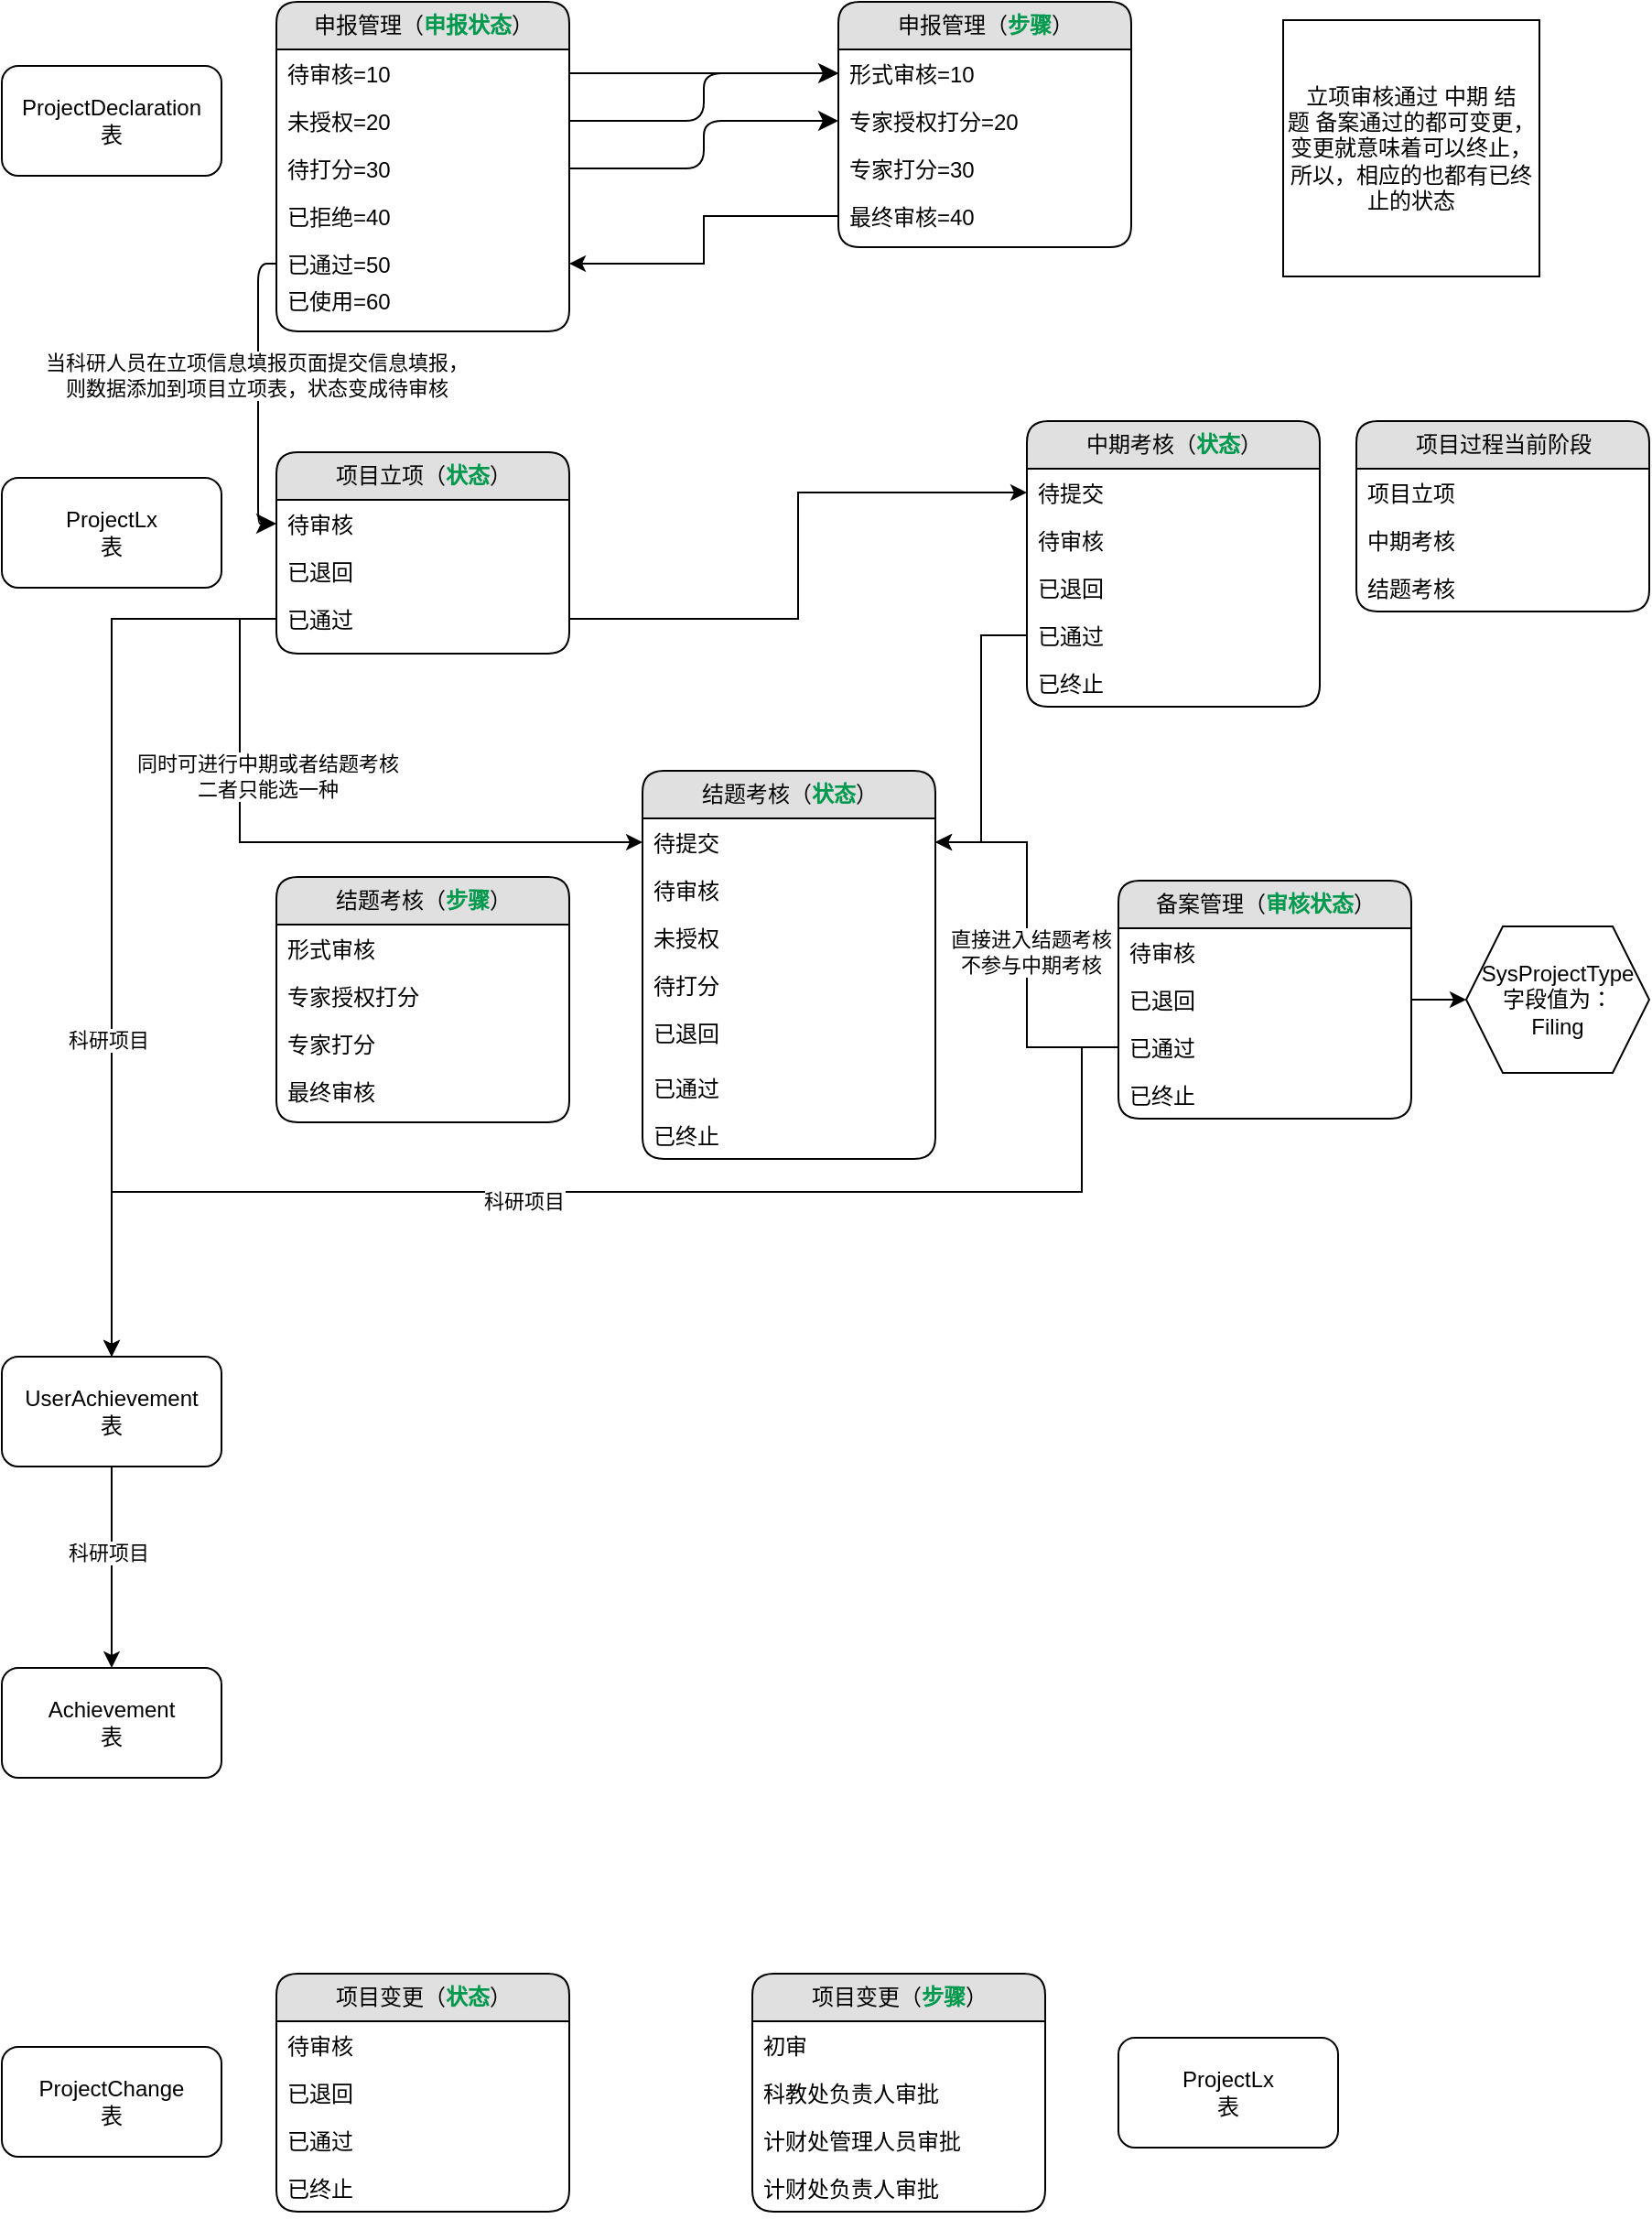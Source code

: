 <mxfile version="21.8.2" type="github">
  <diagram name="Page-1" id="b520641d-4fe3-3701-9064-5fc419738815">
    <mxGraphModel dx="1434" dy="790" grid="1" gridSize="10" guides="1" tooltips="1" connect="1" arrows="1" fold="1" page="1" pageScale="1" pageWidth="1100" pageHeight="850" background="none" math="0" shadow="0">
      <root>
        <mxCell id="0" />
        <mxCell id="1" parent="0" />
        <mxCell id="21ea969265ad0168-6" value="申报管理（&lt;b&gt;&lt;font color=&quot;#00994d&quot;&gt;申报状态&lt;/font&gt;&lt;/b&gt;）" style="swimlane;html=1;fontStyle=0;childLayout=stackLayout;horizontal=1;startSize=26;fillColor=#e0e0e0;horizontalStack=0;resizeParent=1;resizeLast=0;collapsible=1;marginBottom=0;swimlaneFillColor=#ffffff;align=center;rounded=1;shadow=0;comic=0;labelBackgroundColor=none;strokeWidth=1;fontFamily=Verdana;fontSize=12" parent="1" vertex="1">
          <mxGeometry x="160" y="20" width="160" height="180" as="geometry" />
        </mxCell>
        <mxCell id="21ea969265ad0168-7" value="待审核=10" style="text;html=1;strokeColor=none;fillColor=none;spacingLeft=4;spacingRight=4;whiteSpace=wrap;overflow=hidden;rotatable=0;points=[[0,0.5],[1,0.5]];portConstraint=eastwest;" parent="21ea969265ad0168-6" vertex="1">
          <mxGeometry y="26" width="160" height="26" as="geometry" />
        </mxCell>
        <mxCell id="21ea969265ad0168-8" value="未授权=20" style="text;html=1;strokeColor=none;fillColor=none;spacingLeft=4;spacingRight=4;whiteSpace=wrap;overflow=hidden;rotatable=0;points=[[0,0.5],[1,0.5]];portConstraint=eastwest;" parent="21ea969265ad0168-6" vertex="1">
          <mxGeometry y="52" width="160" height="26" as="geometry" />
        </mxCell>
        <mxCell id="21ea969265ad0168-9" value="待打分=30" style="text;html=1;strokeColor=none;fillColor=none;spacingLeft=4;spacingRight=4;whiteSpace=wrap;overflow=hidden;rotatable=0;points=[[0,0.5],[1,0.5]];portConstraint=eastwest;" parent="21ea969265ad0168-6" vertex="1">
          <mxGeometry y="78" width="160" height="26" as="geometry" />
        </mxCell>
        <mxCell id="sWXBHyWZkNC8p8cesHkv-3" value="已拒绝=40" style="text;html=1;strokeColor=none;fillColor=none;spacingLeft=4;spacingRight=4;whiteSpace=wrap;overflow=hidden;rotatable=0;points=[[0,0.5],[1,0.5]];portConstraint=eastwest;" parent="21ea969265ad0168-6" vertex="1">
          <mxGeometry y="104" width="160" height="26" as="geometry" />
        </mxCell>
        <mxCell id="sWXBHyWZkNC8p8cesHkv-4" value="已通过=50" style="text;html=1;strokeColor=none;fillColor=none;spacingLeft=4;spacingRight=4;whiteSpace=wrap;overflow=hidden;rotatable=0;points=[[0,0.5],[1,0.5]];portConstraint=eastwest;" parent="21ea969265ad0168-6" vertex="1">
          <mxGeometry y="130" width="160" height="26" as="geometry" />
        </mxCell>
        <mxCell id="21ea969265ad0168-10" value="申报管理（&lt;b&gt;&lt;font color=&quot;#00994d&quot;&gt;步骤&lt;/font&gt;&lt;/b&gt;）" style="swimlane;html=1;fontStyle=0;childLayout=stackLayout;horizontal=1;startSize=26;fillColor=#e0e0e0;horizontalStack=0;resizeParent=1;resizeLast=0;collapsible=1;marginBottom=0;swimlaneFillColor=#ffffff;align=center;rounded=1;shadow=0;comic=0;labelBackgroundColor=none;strokeWidth=1;fontFamily=Verdana;fontSize=12" parent="1" vertex="1">
          <mxGeometry x="467" y="20" width="160" height="134" as="geometry" />
        </mxCell>
        <mxCell id="21ea969265ad0168-11" value="形式审核=10" style="text;html=1;strokeColor=none;fillColor=none;spacingLeft=4;spacingRight=4;whiteSpace=wrap;overflow=hidden;rotatable=0;points=[[0,0.5],[1,0.5]];portConstraint=eastwest;" parent="21ea969265ad0168-10" vertex="1">
          <mxGeometry y="26" width="160" height="26" as="geometry" />
        </mxCell>
        <mxCell id="21ea969265ad0168-12" value="专家授权打分=20" style="text;html=1;strokeColor=none;fillColor=none;spacingLeft=4;spacingRight=4;whiteSpace=wrap;overflow=hidden;rotatable=0;points=[[0,0.5],[1,0.5]];portConstraint=eastwest;" parent="21ea969265ad0168-10" vertex="1">
          <mxGeometry y="52" width="160" height="26" as="geometry" />
        </mxCell>
        <mxCell id="21ea969265ad0168-52" value="专家打分=30" style="text;html=1;strokeColor=none;fillColor=none;spacingLeft=4;spacingRight=4;whiteSpace=wrap;overflow=hidden;rotatable=0;points=[[0,0.5],[1,0.5]];portConstraint=eastwest;" parent="21ea969265ad0168-10" vertex="1">
          <mxGeometry y="78" width="160" height="26" as="geometry" />
        </mxCell>
        <mxCell id="21ea969265ad0168-13" value="最终审核=40" style="text;html=1;strokeColor=none;fillColor=none;spacingLeft=4;spacingRight=4;whiteSpace=wrap;overflow=hidden;rotatable=0;points=[[0,0.5],[1,0.5]];portConstraint=eastwest;" parent="21ea969265ad0168-10" vertex="1">
          <mxGeometry y="104" width="160" height="26" as="geometry" />
        </mxCell>
        <mxCell id="21ea969265ad0168-40" style="edgeStyle=orthogonalEdgeStyle;html=1;exitX=0;exitY=0.5;entryX=0;entryY=0.5;labelBackgroundColor=none;startFill=0;startSize=8;endFill=1;endSize=8;fontFamily=Verdana;fontSize=12;entryDx=0;entryDy=0;" parent="21ea969265ad0168-10" source="21ea969265ad0168-11" target="21ea969265ad0168-11" edge="1">
          <mxGeometry relative="1" as="geometry" />
        </mxCell>
        <mxCell id="21ea969265ad0168-14" value="项目立项（&lt;b&gt;&lt;font color=&quot;#00994d&quot;&gt;状态&lt;/font&gt;&lt;/b&gt;）" style="swimlane;html=1;fontStyle=0;childLayout=stackLayout;horizontal=1;startSize=26;fillColor=#e0e0e0;horizontalStack=0;resizeParent=1;resizeLast=0;collapsible=1;marginBottom=0;swimlaneFillColor=#ffffff;align=center;rounded=1;shadow=0;comic=0;labelBackgroundColor=none;strokeWidth=1;fontFamily=Verdana;fontSize=12" parent="1" vertex="1">
          <mxGeometry x="160" y="266" width="160" height="110" as="geometry" />
        </mxCell>
        <mxCell id="21ea969265ad0168-15" value="待审核" style="text;html=1;strokeColor=none;fillColor=none;spacingLeft=4;spacingRight=4;whiteSpace=wrap;overflow=hidden;rotatable=0;points=[[0,0.5],[1,0.5]];portConstraint=eastwest;" parent="21ea969265ad0168-14" vertex="1">
          <mxGeometry y="26" width="160" height="26" as="geometry" />
        </mxCell>
        <mxCell id="21ea969265ad0168-16" value="已退回" style="text;html=1;strokeColor=none;fillColor=none;spacingLeft=4;spacingRight=4;whiteSpace=wrap;overflow=hidden;rotatable=0;points=[[0,0.5],[1,0.5]];portConstraint=eastwest;" parent="21ea969265ad0168-14" vertex="1">
          <mxGeometry y="52" width="160" height="26" as="geometry" />
        </mxCell>
        <mxCell id="21ea969265ad0168-17" value="已通过" style="text;html=1;strokeColor=none;fillColor=none;spacingLeft=4;spacingRight=4;whiteSpace=wrap;overflow=hidden;rotatable=0;points=[[0,0.5],[1,0.5]];portConstraint=eastwest;" parent="21ea969265ad0168-14" vertex="1">
          <mxGeometry y="78" width="160" height="26" as="geometry" />
        </mxCell>
        <mxCell id="21ea969265ad0168-22" value="中期考核（&lt;b&gt;&lt;font color=&quot;#00994d&quot;&gt;状态&lt;/font&gt;&lt;/b&gt;）" style="swimlane;html=1;fontStyle=0;childLayout=stackLayout;horizontal=1;startSize=26;fillColor=#e0e0e0;horizontalStack=0;resizeParent=1;resizeLast=0;collapsible=1;marginBottom=0;swimlaneFillColor=#ffffff;align=center;rounded=1;shadow=0;comic=0;labelBackgroundColor=none;strokeWidth=1;fontFamily=Verdana;fontSize=12" parent="1" vertex="1">
          <mxGeometry x="570" y="249" width="160" height="156" as="geometry" />
        </mxCell>
        <mxCell id="21ea969265ad0168-23" value="待提交" style="text;html=1;strokeColor=none;fillColor=none;spacingLeft=4;spacingRight=4;whiteSpace=wrap;overflow=hidden;rotatable=0;points=[[0,0.5],[1,0.5]];portConstraint=eastwest;" parent="21ea969265ad0168-22" vertex="1">
          <mxGeometry y="26" width="160" height="26" as="geometry" />
        </mxCell>
        <mxCell id="21ea969265ad0168-24" value="待审核" style="text;html=1;strokeColor=none;fillColor=none;spacingLeft=4;spacingRight=4;whiteSpace=wrap;overflow=hidden;rotatable=0;points=[[0,0.5],[1,0.5]];portConstraint=eastwest;" parent="21ea969265ad0168-22" vertex="1">
          <mxGeometry y="52" width="160" height="26" as="geometry" />
        </mxCell>
        <mxCell id="sWXBHyWZkNC8p8cesHkv-10" value="已退回" style="text;html=1;strokeColor=none;fillColor=none;spacingLeft=4;spacingRight=4;whiteSpace=wrap;overflow=hidden;rotatable=0;points=[[0,0.5],[1,0.5]];portConstraint=eastwest;" parent="21ea969265ad0168-22" vertex="1">
          <mxGeometry y="78" width="160" height="26" as="geometry" />
        </mxCell>
        <mxCell id="sWXBHyWZkNC8p8cesHkv-11" value="已通过" style="text;html=1;strokeColor=none;fillColor=none;spacingLeft=4;spacingRight=4;whiteSpace=wrap;overflow=hidden;rotatable=0;points=[[0,0.5],[1,0.5]];portConstraint=eastwest;" parent="21ea969265ad0168-22" vertex="1">
          <mxGeometry y="104" width="160" height="26" as="geometry" />
        </mxCell>
        <mxCell id="sWXBHyWZkNC8p8cesHkv-12" value="已终止" style="text;html=1;strokeColor=none;fillColor=none;spacingLeft=4;spacingRight=4;whiteSpace=wrap;overflow=hidden;rotatable=0;points=[[0,0.5],[1,0.5]];portConstraint=eastwest;" parent="21ea969265ad0168-22" vertex="1">
          <mxGeometry y="130" width="160" height="26" as="geometry" />
        </mxCell>
        <mxCell id="21ea969265ad0168-36" style="edgeStyle=orthogonalEdgeStyle;html=1;labelBackgroundColor=none;startFill=0;startSize=8;endFill=1;endSize=8;fontFamily=Verdana;fontSize=12;exitX=0;exitY=0.5;exitDx=0;exitDy=0;entryX=0;entryY=0.5;entryDx=0;entryDy=0;" parent="1" source="sWXBHyWZkNC8p8cesHkv-4" target="21ea969265ad0168-15" edge="1">
          <mxGeometry relative="1" as="geometry" />
        </mxCell>
        <mxCell id="sWXBHyWZkNC8p8cesHkv-16" value="当科研人员在立项信息填报页面提交信息填报，&lt;br&gt;则数据添加到项目立项表，状态变成待审核" style="edgeLabel;html=1;align=center;verticalAlign=middle;resizable=0;points=[];" parent="21ea969265ad0168-36" vertex="1" connectable="0">
          <mxGeometry x="-0.123" y="-1" relative="1" as="geometry">
            <mxPoint as="offset" />
          </mxGeometry>
        </mxCell>
        <mxCell id="21ea969265ad0168-39" style="edgeStyle=orthogonalEdgeStyle;html=1;entryX=0;entryY=0.5;labelBackgroundColor=none;startFill=0;startSize=8;endFill=1;endSize=8;fontFamily=Verdana;fontSize=12;exitX=1;exitY=0.5;entryDx=0;entryDy=0;" parent="1" source="21ea969265ad0168-8" target="21ea969265ad0168-11" edge="1">
          <mxGeometry relative="1" as="geometry">
            <Array as="points" />
          </mxGeometry>
        </mxCell>
        <mxCell id="21ea969265ad0168-41" style="edgeStyle=orthogonalEdgeStyle;html=1;exitX=1;exitY=0.5;entryX=0;entryY=0.5;labelBackgroundColor=none;startFill=0;startSize=8;endFill=1;endSize=8;fontFamily=Verdana;fontSize=12;entryDx=0;entryDy=0;" parent="1" source="21ea969265ad0168-9" target="21ea969265ad0168-12" edge="1">
          <mxGeometry relative="1" as="geometry" />
        </mxCell>
        <mxCell id="sWXBHyWZkNC8p8cesHkv-5" style="edgeStyle=orthogonalEdgeStyle;rounded=0;orthogonalLoop=1;jettySize=auto;html=1;exitX=1;exitY=0.5;exitDx=0;exitDy=0;entryX=0;entryY=0.5;entryDx=0;entryDy=0;" parent="1" source="21ea969265ad0168-7" target="21ea969265ad0168-11" edge="1">
          <mxGeometry relative="1" as="geometry" />
        </mxCell>
        <mxCell id="sWXBHyWZkNC8p8cesHkv-6" value="备案管理（&lt;b&gt;&lt;font color=&quot;#00994d&quot;&gt;审核&lt;/font&gt;&lt;/b&gt;&lt;b style=&quot;border-color: var(--border-color);&quot;&gt;&lt;font style=&quot;border-color: var(--border-color);&quot; color=&quot;#00994d&quot;&gt;状态&lt;/font&gt;&lt;/b&gt;）" style="swimlane;html=1;fontStyle=0;childLayout=stackLayout;horizontal=1;startSize=26;fillColor=#e0e0e0;horizontalStack=0;resizeParent=1;resizeLast=0;collapsible=1;marginBottom=0;swimlaneFillColor=#ffffff;align=center;rounded=1;shadow=0;comic=0;labelBackgroundColor=none;strokeWidth=1;fontFamily=Verdana;fontSize=12" parent="1" vertex="1">
          <mxGeometry x="620" y="500" width="160" height="130" as="geometry" />
        </mxCell>
        <mxCell id="sWXBHyWZkNC8p8cesHkv-7" value="待审核" style="text;html=1;strokeColor=none;fillColor=none;spacingLeft=4;spacingRight=4;whiteSpace=wrap;overflow=hidden;rotatable=0;points=[[0,0.5],[1,0.5]];portConstraint=eastwest;" parent="sWXBHyWZkNC8p8cesHkv-6" vertex="1">
          <mxGeometry y="26" width="160" height="26" as="geometry" />
        </mxCell>
        <mxCell id="sWXBHyWZkNC8p8cesHkv-8" value="已退回" style="text;html=1;strokeColor=none;fillColor=none;spacingLeft=4;spacingRight=4;whiteSpace=wrap;overflow=hidden;rotatable=0;points=[[0,0.5],[1,0.5]];portConstraint=eastwest;" parent="sWXBHyWZkNC8p8cesHkv-6" vertex="1">
          <mxGeometry y="52" width="160" height="26" as="geometry" />
        </mxCell>
        <mxCell id="sWXBHyWZkNC8p8cesHkv-9" value="已通过" style="text;html=1;strokeColor=none;fillColor=none;spacingLeft=4;spacingRight=4;whiteSpace=wrap;overflow=hidden;rotatable=0;points=[[0,0.5],[1,0.5]];portConstraint=eastwest;" parent="sWXBHyWZkNC8p8cesHkv-6" vertex="1">
          <mxGeometry y="78" width="160" height="26" as="geometry" />
        </mxCell>
        <mxCell id="sWXBHyWZkNC8p8cesHkv-69" value="已终止" style="text;html=1;strokeColor=none;fillColor=none;spacingLeft=4;spacingRight=4;whiteSpace=wrap;overflow=hidden;rotatable=0;points=[[0,0.5],[1,0.5]];portConstraint=eastwest;" parent="sWXBHyWZkNC8p8cesHkv-6" vertex="1">
          <mxGeometry y="104" width="160" height="26" as="geometry" />
        </mxCell>
        <mxCell id="sWXBHyWZkNC8p8cesHkv-13" value="ProjectDeclaration&lt;br&gt;表" style="rounded=1;whiteSpace=wrap;html=1;" parent="1" vertex="1">
          <mxGeometry x="10" y="55" width="120" height="60" as="geometry" />
        </mxCell>
        <mxCell id="sWXBHyWZkNC8p8cesHkv-15" value="ProjectLx&lt;br&gt;表" style="rounded=1;whiteSpace=wrap;html=1;" parent="1" vertex="1">
          <mxGeometry x="10" y="280" width="120" height="60" as="geometry" />
        </mxCell>
        <mxCell id="sWXBHyWZkNC8p8cesHkv-21" value="SysProjectType&lt;br&gt;字段值为：&lt;br&gt;Filing" style="shape=hexagon;perimeter=hexagonPerimeter2;whiteSpace=wrap;html=1;fixedSize=1;" parent="1" vertex="1">
          <mxGeometry x="810" y="525" width="100" height="80" as="geometry" />
        </mxCell>
        <mxCell id="sWXBHyWZkNC8p8cesHkv-22" style="edgeStyle=orthogonalEdgeStyle;rounded=0;orthogonalLoop=1;jettySize=auto;html=1;exitX=1;exitY=0.5;exitDx=0;exitDy=0;entryX=0;entryY=0.5;entryDx=0;entryDy=0;" parent="1" source="sWXBHyWZkNC8p8cesHkv-8" target="sWXBHyWZkNC8p8cesHkv-21" edge="1">
          <mxGeometry relative="1" as="geometry" />
        </mxCell>
        <mxCell id="sWXBHyWZkNC8p8cesHkv-23" style="edgeStyle=orthogonalEdgeStyle;rounded=0;orthogonalLoop=1;jettySize=auto;html=1;exitX=0;exitY=0.5;exitDx=0;exitDy=0;entryX=1;entryY=0.5;entryDx=0;entryDy=0;" parent="1" source="21ea969265ad0168-13" target="sWXBHyWZkNC8p8cesHkv-4" edge="1">
          <mxGeometry relative="1" as="geometry" />
        </mxCell>
        <mxCell id="sWXBHyWZkNC8p8cesHkv-24" value="立项审核通过&amp;nbsp;中期&amp;nbsp;结题&amp;nbsp;备案通过的都可变更，变更就意味着可以终止，所以，相应的也都有已终止的状态" style="whiteSpace=wrap;html=1;aspect=fixed;" parent="1" vertex="1">
          <mxGeometry x="710" y="30" width="140" height="140" as="geometry" />
        </mxCell>
        <mxCell id="sWXBHyWZkNC8p8cesHkv-25" value="结题考核（&lt;b&gt;&lt;font color=&quot;#00994d&quot;&gt;状态&lt;/font&gt;&lt;/b&gt;）" style="swimlane;html=1;fontStyle=0;childLayout=stackLayout;horizontal=1;startSize=26;fillColor=#e0e0e0;horizontalStack=0;resizeParent=1;resizeLast=0;collapsible=1;marginBottom=0;swimlaneFillColor=#ffffff;align=center;rounded=1;shadow=0;comic=0;labelBackgroundColor=none;strokeWidth=1;fontFamily=Verdana;fontSize=12" parent="1" vertex="1">
          <mxGeometry x="360" y="440" width="160" height="212" as="geometry" />
        </mxCell>
        <mxCell id="sWXBHyWZkNC8p8cesHkv-26" value="待提交" style="text;html=1;strokeColor=none;fillColor=none;spacingLeft=4;spacingRight=4;whiteSpace=wrap;overflow=hidden;rotatable=0;points=[[0,0.5],[1,0.5]];portConstraint=eastwest;" parent="sWXBHyWZkNC8p8cesHkv-25" vertex="1">
          <mxGeometry y="26" width="160" height="26" as="geometry" />
        </mxCell>
        <mxCell id="sWXBHyWZkNC8p8cesHkv-27" value="待审核" style="text;html=1;strokeColor=none;fillColor=none;spacingLeft=4;spacingRight=4;whiteSpace=wrap;overflow=hidden;rotatable=0;points=[[0,0.5],[1,0.5]];portConstraint=eastwest;" parent="sWXBHyWZkNC8p8cesHkv-25" vertex="1">
          <mxGeometry y="52" width="160" height="26" as="geometry" />
        </mxCell>
        <mxCell id="sWXBHyWZkNC8p8cesHkv-28" value="未授权" style="text;html=1;strokeColor=none;fillColor=none;spacingLeft=4;spacingRight=4;whiteSpace=wrap;overflow=hidden;rotatable=0;points=[[0,0.5],[1,0.5]];portConstraint=eastwest;" parent="sWXBHyWZkNC8p8cesHkv-25" vertex="1">
          <mxGeometry y="78" width="160" height="26" as="geometry" />
        </mxCell>
        <mxCell id="sWXBHyWZkNC8p8cesHkv-29" value="待打分" style="text;html=1;strokeColor=none;fillColor=none;spacingLeft=4;spacingRight=4;whiteSpace=wrap;overflow=hidden;rotatable=0;points=[[0,0.5],[1,0.5]];portConstraint=eastwest;" parent="sWXBHyWZkNC8p8cesHkv-25" vertex="1">
          <mxGeometry y="104" width="160" height="26" as="geometry" />
        </mxCell>
        <mxCell id="sWXBHyWZkNC8p8cesHkv-30" value="已退回" style="text;html=1;strokeColor=none;fillColor=none;spacingLeft=4;spacingRight=4;whiteSpace=wrap;overflow=hidden;rotatable=0;points=[[0,0.5],[1,0.5]];portConstraint=eastwest;" parent="sWXBHyWZkNC8p8cesHkv-25" vertex="1">
          <mxGeometry y="130" width="160" height="30" as="geometry" />
        </mxCell>
        <mxCell id="sWXBHyWZkNC8p8cesHkv-33" value="已通过" style="text;html=1;strokeColor=none;fillColor=none;spacingLeft=4;spacingRight=4;whiteSpace=wrap;overflow=hidden;rotatable=0;points=[[0,0.5],[1,0.5]];portConstraint=eastwest;" parent="sWXBHyWZkNC8p8cesHkv-25" vertex="1">
          <mxGeometry y="160" width="160" height="26" as="geometry" />
        </mxCell>
        <mxCell id="sWXBHyWZkNC8p8cesHkv-34" value="已终止" style="text;html=1;strokeColor=none;fillColor=none;spacingLeft=4;spacingRight=4;whiteSpace=wrap;overflow=hidden;rotatable=0;points=[[0,0.5],[1,0.5]];portConstraint=eastwest;" parent="sWXBHyWZkNC8p8cesHkv-25" vertex="1">
          <mxGeometry y="186" width="160" height="26" as="geometry" />
        </mxCell>
        <mxCell id="sWXBHyWZkNC8p8cesHkv-32" style="edgeStyle=orthogonalEdgeStyle;rounded=0;orthogonalLoop=1;jettySize=auto;html=1;exitX=1;exitY=0.5;exitDx=0;exitDy=0;entryX=0;entryY=0.5;entryDx=0;entryDy=0;" parent="1" source="21ea969265ad0168-17" target="21ea969265ad0168-23" edge="1">
          <mxGeometry relative="1" as="geometry" />
        </mxCell>
        <mxCell id="sWXBHyWZkNC8p8cesHkv-35" style="edgeStyle=orthogonalEdgeStyle;rounded=0;orthogonalLoop=1;jettySize=auto;html=1;exitX=0;exitY=0.5;exitDx=0;exitDy=0;entryX=0;entryY=0.5;entryDx=0;entryDy=0;" parent="1" source="21ea969265ad0168-17" target="sWXBHyWZkNC8p8cesHkv-26" edge="1">
          <mxGeometry relative="1" as="geometry" />
        </mxCell>
        <mxCell id="sWXBHyWZkNC8p8cesHkv-39" value="同时可进行中期或者结题考核&lt;br&gt;二者只能选一种" style="edgeLabel;html=1;align=center;verticalAlign=middle;resizable=0;points=[];" parent="sWXBHyWZkNC8p8cesHkv-35" vertex="1" connectable="0">
          <mxGeometry x="-0.136" relative="1" as="geometry">
            <mxPoint y="-36" as="offset" />
          </mxGeometry>
        </mxCell>
        <mxCell id="sWXBHyWZkNC8p8cesHkv-36" style="edgeStyle=orthogonalEdgeStyle;rounded=0;orthogonalLoop=1;jettySize=auto;html=1;exitX=0;exitY=0.5;exitDx=0;exitDy=0;entryX=1;entryY=0.5;entryDx=0;entryDy=0;" parent="1" source="sWXBHyWZkNC8p8cesHkv-11" target="sWXBHyWZkNC8p8cesHkv-26" edge="1">
          <mxGeometry relative="1" as="geometry" />
        </mxCell>
        <mxCell id="sWXBHyWZkNC8p8cesHkv-37" style="edgeStyle=orthogonalEdgeStyle;rounded=0;orthogonalLoop=1;jettySize=auto;html=1;exitX=0;exitY=0.5;exitDx=0;exitDy=0;entryX=1;entryY=0.5;entryDx=0;entryDy=0;" parent="1" source="sWXBHyWZkNC8p8cesHkv-9" target="sWXBHyWZkNC8p8cesHkv-26" edge="1">
          <mxGeometry relative="1" as="geometry" />
        </mxCell>
        <mxCell id="sWXBHyWZkNC8p8cesHkv-38" value="直接进入结题考核&lt;br&gt;不参与中期考核" style="edgeLabel;html=1;align=center;verticalAlign=middle;resizable=0;points=[];" parent="sWXBHyWZkNC8p8cesHkv-37" vertex="1" connectable="0">
          <mxGeometry x="-0.04" y="-2" relative="1" as="geometry">
            <mxPoint as="offset" />
          </mxGeometry>
        </mxCell>
        <mxCell id="sWXBHyWZkNC8p8cesHkv-41" value="结题考核（&lt;b&gt;&lt;font color=&quot;#00994d&quot;&gt;步骤&lt;/font&gt;&lt;/b&gt;）" style="swimlane;html=1;fontStyle=0;childLayout=stackLayout;horizontal=1;startSize=26;fillColor=#e0e0e0;horizontalStack=0;resizeParent=1;resizeLast=0;collapsible=1;marginBottom=0;swimlaneFillColor=#ffffff;align=center;rounded=1;shadow=0;comic=0;labelBackgroundColor=none;strokeWidth=1;fontFamily=Verdana;fontSize=12" parent="1" vertex="1">
          <mxGeometry x="160" y="498" width="160" height="134" as="geometry" />
        </mxCell>
        <mxCell id="sWXBHyWZkNC8p8cesHkv-42" value="形式审核" style="text;html=1;strokeColor=none;fillColor=none;spacingLeft=4;spacingRight=4;whiteSpace=wrap;overflow=hidden;rotatable=0;points=[[0,0.5],[1,0.5]];portConstraint=eastwest;" parent="sWXBHyWZkNC8p8cesHkv-41" vertex="1">
          <mxGeometry y="26" width="160" height="26" as="geometry" />
        </mxCell>
        <mxCell id="sWXBHyWZkNC8p8cesHkv-43" value="专家授权打分" style="text;html=1;strokeColor=none;fillColor=none;spacingLeft=4;spacingRight=4;whiteSpace=wrap;overflow=hidden;rotatable=0;points=[[0,0.5],[1,0.5]];portConstraint=eastwest;" parent="sWXBHyWZkNC8p8cesHkv-41" vertex="1">
          <mxGeometry y="52" width="160" height="26" as="geometry" />
        </mxCell>
        <mxCell id="sWXBHyWZkNC8p8cesHkv-44" value="专家打分" style="text;html=1;strokeColor=none;fillColor=none;spacingLeft=4;spacingRight=4;whiteSpace=wrap;overflow=hidden;rotatable=0;points=[[0,0.5],[1,0.5]];portConstraint=eastwest;" parent="sWXBHyWZkNC8p8cesHkv-41" vertex="1">
          <mxGeometry y="78" width="160" height="26" as="geometry" />
        </mxCell>
        <mxCell id="sWXBHyWZkNC8p8cesHkv-45" value="最终审核" style="text;html=1;strokeColor=none;fillColor=none;spacingLeft=4;spacingRight=4;whiteSpace=wrap;overflow=hidden;rotatable=0;points=[[0,0.5],[1,0.5]];portConstraint=eastwest;" parent="sWXBHyWZkNC8p8cesHkv-41" vertex="1">
          <mxGeometry y="104" width="160" height="26" as="geometry" />
        </mxCell>
        <mxCell id="sWXBHyWZkNC8p8cesHkv-46" style="edgeStyle=orthogonalEdgeStyle;html=1;exitX=0;exitY=0.5;entryX=0;entryY=0.5;labelBackgroundColor=none;startFill=0;startSize=8;endFill=1;endSize=8;fontFamily=Verdana;fontSize=12;entryDx=0;entryDy=0;" parent="sWXBHyWZkNC8p8cesHkv-41" source="sWXBHyWZkNC8p8cesHkv-42" target="sWXBHyWZkNC8p8cesHkv-42" edge="1">
          <mxGeometry relative="1" as="geometry" />
        </mxCell>
        <mxCell id="sWXBHyWZkNC8p8cesHkv-47" value="项目变更（&lt;b&gt;&lt;font color=&quot;#00994d&quot;&gt;状态&lt;/font&gt;&lt;/b&gt;）" style="swimlane;html=1;fontStyle=0;childLayout=stackLayout;horizontal=1;startSize=26;fillColor=#e0e0e0;horizontalStack=0;resizeParent=1;resizeLast=0;collapsible=1;marginBottom=0;swimlaneFillColor=#ffffff;align=center;rounded=1;shadow=0;comic=0;labelBackgroundColor=none;strokeWidth=1;fontFamily=Verdana;fontSize=12" parent="1" vertex="1">
          <mxGeometry x="160" y="1097" width="160" height="130" as="geometry" />
        </mxCell>
        <mxCell id="sWXBHyWZkNC8p8cesHkv-49" value="待审核" style="text;html=1;strokeColor=none;fillColor=none;spacingLeft=4;spacingRight=4;whiteSpace=wrap;overflow=hidden;rotatable=0;points=[[0,0.5],[1,0.5]];portConstraint=eastwest;" parent="sWXBHyWZkNC8p8cesHkv-47" vertex="1">
          <mxGeometry y="26" width="160" height="26" as="geometry" />
        </mxCell>
        <mxCell id="sWXBHyWZkNC8p8cesHkv-50" value="已退回" style="text;html=1;strokeColor=none;fillColor=none;spacingLeft=4;spacingRight=4;whiteSpace=wrap;overflow=hidden;rotatable=0;points=[[0,0.5],[1,0.5]];portConstraint=eastwest;" parent="sWXBHyWZkNC8p8cesHkv-47" vertex="1">
          <mxGeometry y="52" width="160" height="26" as="geometry" />
        </mxCell>
        <mxCell id="sWXBHyWZkNC8p8cesHkv-51" value="已通过" style="text;html=1;strokeColor=none;fillColor=none;spacingLeft=4;spacingRight=4;whiteSpace=wrap;overflow=hidden;rotatable=0;points=[[0,0.5],[1,0.5]];portConstraint=eastwest;" parent="sWXBHyWZkNC8p8cesHkv-47" vertex="1">
          <mxGeometry y="78" width="160" height="26" as="geometry" />
        </mxCell>
        <mxCell id="sWXBHyWZkNC8p8cesHkv-52" value="已终止" style="text;html=1;strokeColor=none;fillColor=none;spacingLeft=4;spacingRight=4;whiteSpace=wrap;overflow=hidden;rotatable=0;points=[[0,0.5],[1,0.5]];portConstraint=eastwest;" parent="sWXBHyWZkNC8p8cesHkv-47" vertex="1">
          <mxGeometry y="104" width="160" height="26" as="geometry" />
        </mxCell>
        <mxCell id="sWXBHyWZkNC8p8cesHkv-53" value="ProjectChange&lt;br&gt;表" style="rounded=1;whiteSpace=wrap;html=1;" parent="1" vertex="1">
          <mxGeometry x="10" y="1137" width="120" height="60" as="geometry" />
        </mxCell>
        <mxCell id="sWXBHyWZkNC8p8cesHkv-54" value="项目变更（&lt;b&gt;&lt;font color=&quot;#00994d&quot;&gt;步骤&lt;/font&gt;&lt;/b&gt;）" style="swimlane;html=1;fontStyle=0;childLayout=stackLayout;horizontal=1;startSize=26;fillColor=#e0e0e0;horizontalStack=0;resizeParent=1;resizeLast=0;collapsible=1;marginBottom=0;swimlaneFillColor=#ffffff;align=center;rounded=1;shadow=0;comic=0;labelBackgroundColor=none;strokeWidth=1;fontFamily=Verdana;fontSize=12" parent="1" vertex="1">
          <mxGeometry x="420" y="1097" width="160" height="130" as="geometry" />
        </mxCell>
        <mxCell id="sWXBHyWZkNC8p8cesHkv-55" value="初审" style="text;html=1;strokeColor=none;fillColor=none;spacingLeft=4;spacingRight=4;whiteSpace=wrap;overflow=hidden;rotatable=0;points=[[0,0.5],[1,0.5]];portConstraint=eastwest;" parent="sWXBHyWZkNC8p8cesHkv-54" vertex="1">
          <mxGeometry y="26" width="160" height="26" as="geometry" />
        </mxCell>
        <mxCell id="sWXBHyWZkNC8p8cesHkv-56" value="科教处负责人审批" style="text;html=1;strokeColor=none;fillColor=none;spacingLeft=4;spacingRight=4;whiteSpace=wrap;overflow=hidden;rotatable=0;points=[[0,0.5],[1,0.5]];portConstraint=eastwest;" parent="sWXBHyWZkNC8p8cesHkv-54" vertex="1">
          <mxGeometry y="52" width="160" height="26" as="geometry" />
        </mxCell>
        <mxCell id="sWXBHyWZkNC8p8cesHkv-57" value="计财处管理人员审批" style="text;html=1;strokeColor=none;fillColor=none;spacingLeft=4;spacingRight=4;whiteSpace=wrap;overflow=hidden;rotatable=0;points=[[0,0.5],[1,0.5]];portConstraint=eastwest;" parent="sWXBHyWZkNC8p8cesHkv-54" vertex="1">
          <mxGeometry y="78" width="160" height="26" as="geometry" />
        </mxCell>
        <mxCell id="sWXBHyWZkNC8p8cesHkv-58" value="计财处负责人审批" style="text;html=1;strokeColor=none;fillColor=none;spacingLeft=4;spacingRight=4;whiteSpace=wrap;overflow=hidden;rotatable=0;points=[[0,0.5],[1,0.5]];portConstraint=eastwest;" parent="sWXBHyWZkNC8p8cesHkv-54" vertex="1">
          <mxGeometry y="104" width="160" height="26" as="geometry" />
        </mxCell>
        <mxCell id="sWXBHyWZkNC8p8cesHkv-59" value="ProjectLx&lt;br&gt;表" style="rounded=1;whiteSpace=wrap;html=1;" parent="1" vertex="1">
          <mxGeometry x="620" y="1132" width="120" height="60" as="geometry" />
        </mxCell>
        <mxCell id="sWXBHyWZkNC8p8cesHkv-60" value="项目过程当前阶段" style="swimlane;html=1;fontStyle=0;childLayout=stackLayout;horizontal=1;startSize=26;fillColor=#e0e0e0;horizontalStack=0;resizeParent=1;resizeLast=0;collapsible=1;marginBottom=0;swimlaneFillColor=#ffffff;align=center;rounded=1;shadow=0;comic=0;labelBackgroundColor=none;strokeWidth=1;fontFamily=Verdana;fontSize=12" parent="1" vertex="1">
          <mxGeometry x="750" y="249" width="160" height="104" as="geometry" />
        </mxCell>
        <mxCell id="sWXBHyWZkNC8p8cesHkv-61" value="项目立项" style="text;html=1;strokeColor=none;fillColor=none;spacingLeft=4;spacingRight=4;whiteSpace=wrap;overflow=hidden;rotatable=0;points=[[0,0.5],[1,0.5]];portConstraint=eastwest;" parent="sWXBHyWZkNC8p8cesHkv-60" vertex="1">
          <mxGeometry y="26" width="160" height="26" as="geometry" />
        </mxCell>
        <mxCell id="sWXBHyWZkNC8p8cesHkv-62" value="中期考核" style="text;html=1;strokeColor=none;fillColor=none;spacingLeft=4;spacingRight=4;whiteSpace=wrap;overflow=hidden;rotatable=0;points=[[0,0.5],[1,0.5]];portConstraint=eastwest;" parent="sWXBHyWZkNC8p8cesHkv-60" vertex="1">
          <mxGeometry y="52" width="160" height="26" as="geometry" />
        </mxCell>
        <mxCell id="sWXBHyWZkNC8p8cesHkv-63" value="结题考核" style="text;html=1;strokeColor=none;fillColor=none;spacingLeft=4;spacingRight=4;whiteSpace=wrap;overflow=hidden;rotatable=0;points=[[0,0.5],[1,0.5]];portConstraint=eastwest;" parent="sWXBHyWZkNC8p8cesHkv-60" vertex="1">
          <mxGeometry y="78" width="160" height="26" as="geometry" />
        </mxCell>
        <mxCell id="sWXBHyWZkNC8p8cesHkv-67" value="已使用=60" style="text;html=1;strokeColor=none;fillColor=none;spacingLeft=4;spacingRight=4;whiteSpace=wrap;overflow=hidden;rotatable=0;points=[[0,0.5],[1,0.5]];portConstraint=eastwest;" parent="1" vertex="1">
          <mxGeometry x="160" y="170" width="160" height="26" as="geometry" />
        </mxCell>
        <mxCell id="b7uDuo1lFdEUN1fhXJH6-1" value="Achievement&lt;br&gt;表" style="rounded=1;whiteSpace=wrap;html=1;" vertex="1" parent="1">
          <mxGeometry x="10" y="930" width="120" height="60" as="geometry" />
        </mxCell>
        <mxCell id="b7uDuo1lFdEUN1fhXJH6-5" style="edgeStyle=orthogonalEdgeStyle;rounded=0;orthogonalLoop=1;jettySize=auto;html=1;exitX=0.5;exitY=1;exitDx=0;exitDy=0;" edge="1" parent="1" source="b7uDuo1lFdEUN1fhXJH6-2" target="b7uDuo1lFdEUN1fhXJH6-1">
          <mxGeometry relative="1" as="geometry" />
        </mxCell>
        <mxCell id="b7uDuo1lFdEUN1fhXJH6-6" value="科研项目" style="edgeLabel;html=1;align=center;verticalAlign=middle;resizable=0;points=[];" vertex="1" connectable="0" parent="b7uDuo1lFdEUN1fhXJH6-5">
          <mxGeometry x="-0.145" y="-2" relative="1" as="geometry">
            <mxPoint as="offset" />
          </mxGeometry>
        </mxCell>
        <mxCell id="b7uDuo1lFdEUN1fhXJH6-2" value="UserAchievement&lt;br&gt;表" style="rounded=1;whiteSpace=wrap;html=1;" vertex="1" parent="1">
          <mxGeometry x="10" y="760" width="120" height="60" as="geometry" />
        </mxCell>
        <mxCell id="b7uDuo1lFdEUN1fhXJH6-3" style="edgeStyle=orthogonalEdgeStyle;rounded=0;orthogonalLoop=1;jettySize=auto;html=1;exitX=0;exitY=0.5;exitDx=0;exitDy=0;entryX=0.5;entryY=0;entryDx=0;entryDy=0;" edge="1" parent="1" source="21ea969265ad0168-17" target="b7uDuo1lFdEUN1fhXJH6-2">
          <mxGeometry relative="1" as="geometry" />
        </mxCell>
        <mxCell id="b7uDuo1lFdEUN1fhXJH6-4" value="科研项目" style="edgeLabel;html=1;align=center;verticalAlign=middle;resizable=0;points=[];" vertex="1" connectable="0" parent="b7uDuo1lFdEUN1fhXJH6-3">
          <mxGeometry x="0.298" y="-2" relative="1" as="geometry">
            <mxPoint as="offset" />
          </mxGeometry>
        </mxCell>
        <mxCell id="b7uDuo1lFdEUN1fhXJH6-7" style="edgeStyle=orthogonalEdgeStyle;rounded=0;orthogonalLoop=1;jettySize=auto;html=1;exitX=0;exitY=0.5;exitDx=0;exitDy=0;entryX=0.5;entryY=0;entryDx=0;entryDy=0;" edge="1" parent="1" source="sWXBHyWZkNC8p8cesHkv-9" target="b7uDuo1lFdEUN1fhXJH6-2">
          <mxGeometry relative="1" as="geometry">
            <Array as="points">
              <mxPoint x="600" y="591" />
              <mxPoint x="600" y="670" />
              <mxPoint x="70" y="670" />
            </Array>
          </mxGeometry>
        </mxCell>
        <mxCell id="b7uDuo1lFdEUN1fhXJH6-8" value="科研项目" style="edgeLabel;html=1;align=center;verticalAlign=middle;resizable=0;points=[];" vertex="1" connectable="0" parent="b7uDuo1lFdEUN1fhXJH6-7">
          <mxGeometry x="0.124" y="5" relative="1" as="geometry">
            <mxPoint as="offset" />
          </mxGeometry>
        </mxCell>
      </root>
    </mxGraphModel>
  </diagram>
</mxfile>
